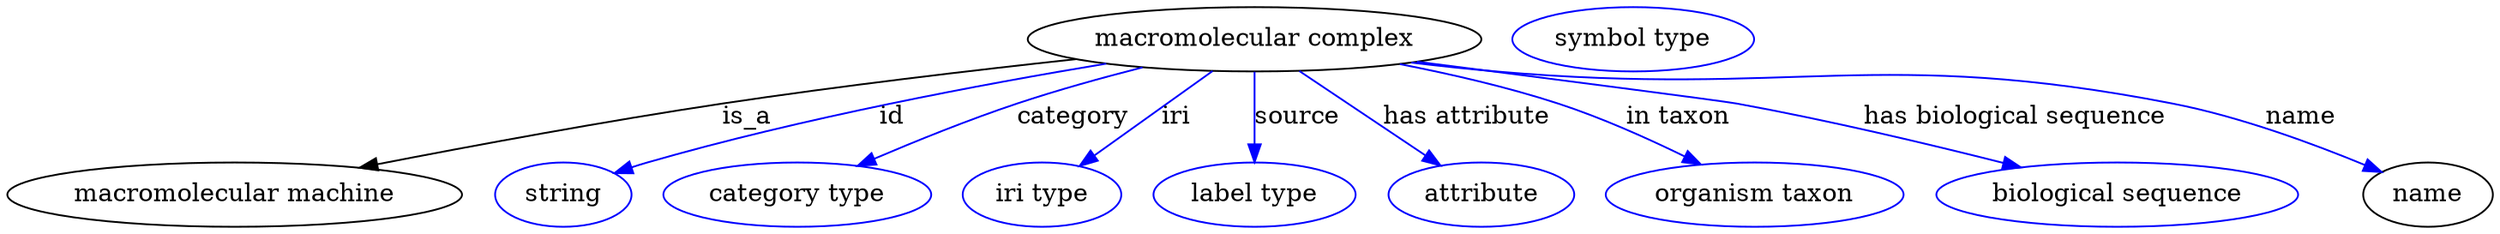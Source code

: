 digraph {
	graph [bb="0,0,1134.9,123"];
	node [label="\N"];
	"macromolecular complex"	 [height=0.5,
		label="macromolecular complex",
		pos="571.39,105",
		width=2.8345];
	"macromolecular machine"	 [height=0.5,
		pos="101.39,18",
		width=2.8164];
	"macromolecular complex" -> "macromolecular machine"	 [label=is_a,
		lp="337.39,61.5",
		pos="e,160.35,32.671 488.62,94.453 441.02,87.984 380.17,79.031 326.39,69 273.68,59.168 214.57,45.672 170.16,35.033"];
	id	 [color=blue,
		height=0.5,
		label=string,
		pos="251.39,18",
		width=0.84854];
	"macromolecular complex" -> id	 [color=blue,
		label=id,
		lp="403.89,61.5",
		pos="e,275.24,29.52 501.83,91.779 444.5,79.955 361.52,60.691 291.39,36 289.15,35.21 286.86,34.346 284.56,33.436",
		style=solid];
	category	 [color=blue,
		height=0.5,
		label="category type",
		pos="358.39,18",
		width=1.6249];
	"macromolecular complex" -> category	 [color=blue,
		label=category,
		lp="488.89,61.5",
		pos="e,388.41,33.471 521.07,89.252 503.31,83.342 483.31,76.282 465.39,69 442.52,59.701 417.58,47.914 397.53,38.015",
		style=solid];
	iri	 [color=blue,
		height=0.5,
		label="iri type",
		pos="471.39,18",
		width=1.011];
	"macromolecular complex" -> iri	 [color=blue,
		label=iri,
		lp="533.89,61.5",
		pos="e,489.4,33.67 550.67,86.974 535.14,73.458 513.78,54.876 497.14,40.404",
		style=solid];
	source	 [color=blue,
		height=0.5,
		label="label type",
		pos="571.39,18",
		width=1.2638];
	"macromolecular complex" -> source	 [color=blue,
		label=source,
		lp="589.39,61.5",
		pos="e,571.39,36.003 571.39,86.974 571.39,75.192 571.39,59.561 571.39,46.158",
		style=solid];
	"has attribute"	 [color=blue,
		height=0.5,
		label=attribute,
		pos="675.39,18",
		width=1.1193];
	"macromolecular complex" -> "has attribute"	 [color=blue,
		label="has attribute",
		lp="663.89,61.5",
		pos="e,656.22,34.034 592.69,87.184 608.72,73.77 630.83,55.278 648.15,40.787",
		style=solid];
	"in taxon"	 [color=blue,
		height=0.5,
		label="organism taxon",
		pos="799.39,18",
		width=1.8234];
	"macromolecular complex" -> "in taxon"	 [color=blue,
		label="in taxon",
		lp="757.89,61.5",
		pos="e,771.82,34.339 633.43,90.656 655.24,84.873 679.71,77.535 701.39,69 722.36,60.745 744.73,49.321 762.8,39.379",
		style=solid];
	"has biological sequence"	 [color=blue,
		height=0.5,
		label="biological sequence",
		pos="963.39,18",
		width=2.2387];
	"macromolecular complex" -> "has biological sequence"	 [color=blue,
		label="has biological sequence",
		lp="909.39,61.5",
		pos="e,917.02,32.733 646.47,92.726 702.25,83.538 770.9,72.052 784.39,69 826.02,59.582 872.34,46.306 907.43,35.66",
		style=solid];
	name	 [height=0.5,
		pos="1104.4,18",
		width=0.84854];
	"macromolecular complex" -> name	 [color=blue,
		label=name,
		lp="1039.9,61.5",
		pos="e,1081.4,29.938 643.5,92.234 656.42,90.253 669.78,88.403 682.39,87 813.38,72.433 849.85,98.106 978.39,69 1011.5,61.501 1047.2,46.318 \
1072.1,34.46",
		style=solid];
	"macromolecular machine_name"	 [color=blue,
		height=0.5,
		label="symbol type",
		pos="746.39,105",
		width=1.5165];
}
